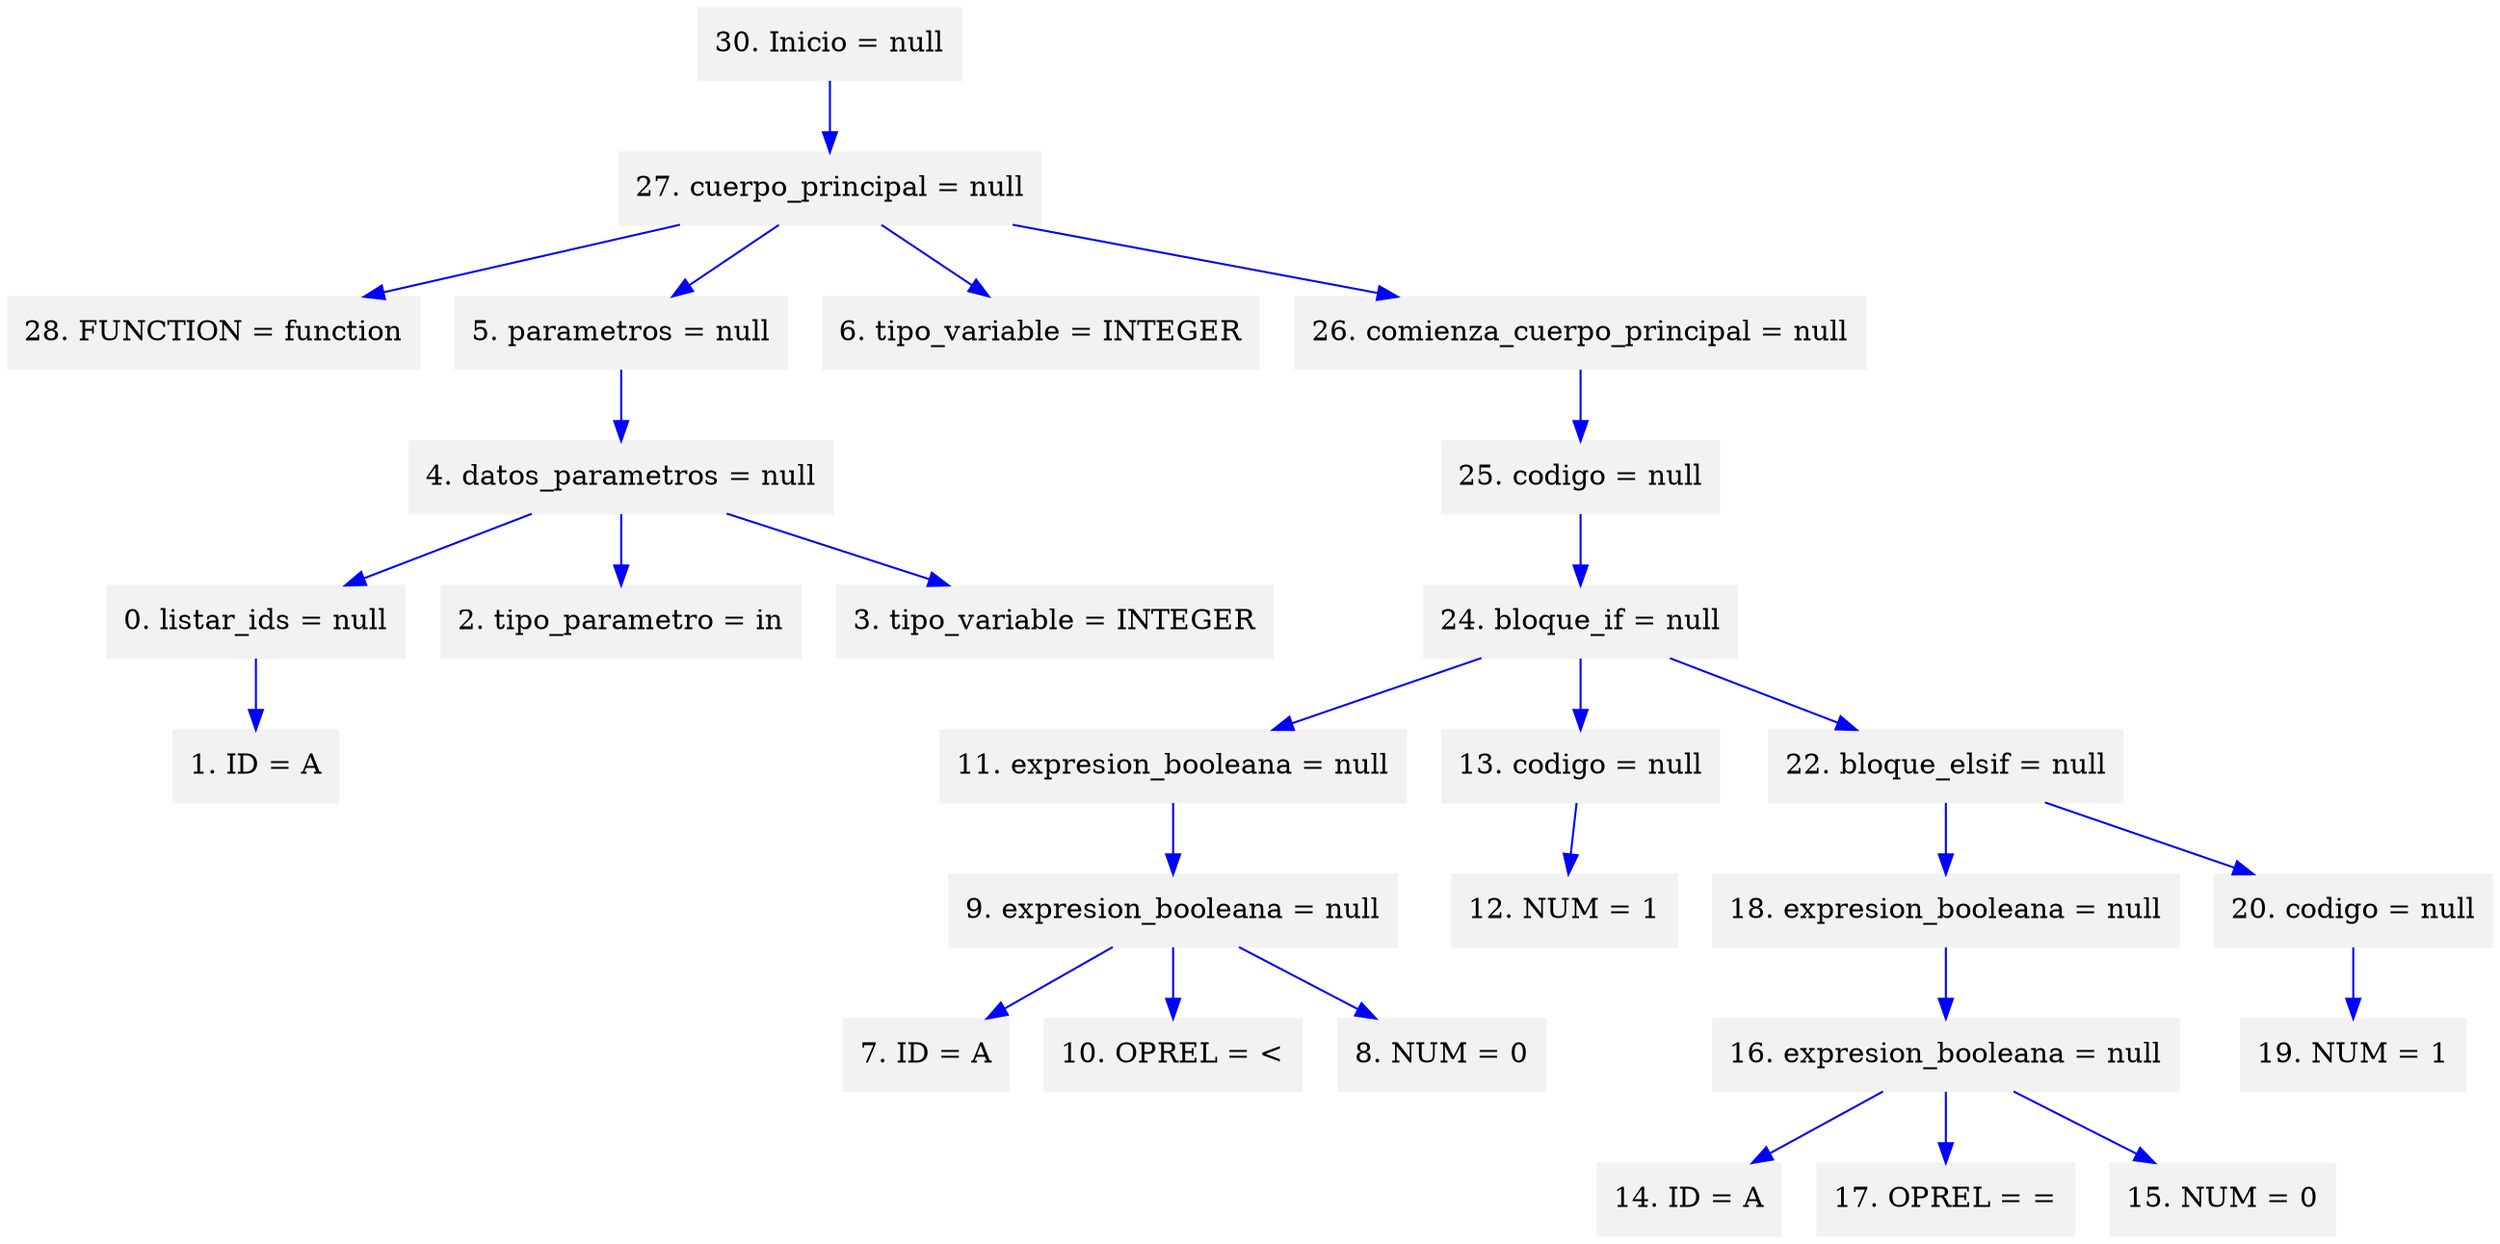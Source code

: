 digraph G {node[shape=box, style=filled, color=Gray95]; edge[color=blue];rankdir=UD 

"30. Inicio = null"->"27. cuerpo_principal = null""27. cuerpo_principal = null"->"28. FUNCTION = function""27. cuerpo_principal = null"->"5. parametros = null""5. parametros = null"->"4. datos_parametros = null""4. datos_parametros = null"->"0. listar_ids = null""0. listar_ids = null"->"1. ID = A""4. datos_parametros = null"->"2. tipo_parametro = in""4. datos_parametros = null"->"3. tipo_variable = INTEGER""27. cuerpo_principal = null"->"6. tipo_variable = INTEGER""27. cuerpo_principal = null"->"26. comienza_cuerpo_principal = null""26. comienza_cuerpo_principal = null"->"25. codigo = null""25. codigo = null"->"24. bloque_if = null""24. bloque_if = null"->"11. expresion_booleana = null""11. expresion_booleana = null"->"9. expresion_booleana = null""9. expresion_booleana = null"->"7. ID = A""9. expresion_booleana = null"->"10. OPREL = <""9. expresion_booleana = null"->"8. NUM = 0""24. bloque_if = null"->"13. codigo = null""13. codigo = null"->"12. NUM = 1""24. bloque_if = null"->"22. bloque_elsif = null""22. bloque_elsif = null"->"18. expresion_booleana = null""18. expresion_booleana = null"->"16. expresion_booleana = null""16. expresion_booleana = null"->"14. ID = A""16. expresion_booleana = null"->"17. OPREL = =""16. expresion_booleana = null"->"15. NUM = 0""22. bloque_elsif = null"->"20. codigo = null""20. codigo = null"->"19. NUM = 1"

}
